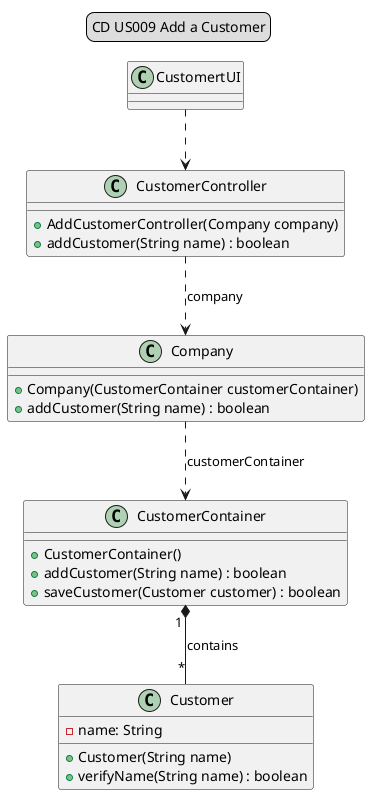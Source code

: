 @startuml

'status = (boolean) false
legend top
CD US009 Add a Customer
end legend

CustomertUI" "..>"  "CustomerController
CustomerController" "..>" "Company : company
Company " "..>" "CustomerContainer : customerContainer
CustomerContainer"1 "*--"*"Customer : contains

class CustomerController {
+AddCustomerController(Company company)
+addCustomer(String name) : boolean
}

class Company {
+Company(CustomerContainer customerContainer)
+addCustomer(String name) : boolean
}
class CustomerContainer {
+CustomerContainer()
+addCustomer(String name) : boolean
+saveCustomer(Customer customer) : boolean

}

class Customer {
 -name: String
 +Customer(String name)
 +verifyName(String name) : boolean
 }

@enduml



